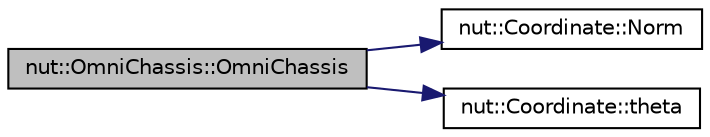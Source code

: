 digraph "nut::OmniChassis::OmniChassis"
{
 // LATEX_PDF_SIZE
  edge [fontname="Helvetica",fontsize="10",labelfontname="Helvetica",labelfontsize="10"];
  node [fontname="Helvetica",fontsize="10",shape=record];
  rankdir="LR";
  Node1 [label="nut::OmniChassis::OmniChassis",height=0.2,width=0.4,color="black", fillcolor="grey75", style="filled", fontcolor="black",tooltip="コンストラクタ"];
  Node1 -> Node2 [color="midnightblue",fontsize="10",style="solid",fontname="Helvetica"];
  Node2 [label="nut::Coordinate::Norm",height=0.2,width=0.4,color="black", fillcolor="white", style="filled",URL="$d4/d08/classnut_1_1_coordinate.html#ac43b657b737f9ca3d6543f75f74998ef",tooltip="x,yベクトルのノルムを返します"];
  Node1 -> Node3 [color="midnightblue",fontsize="10",style="solid",fontname="Helvetica"];
  Node3 [label="nut::Coordinate::theta",height=0.2,width=0.4,color="black", fillcolor="white", style="filled",URL="$d4/d08/classnut_1_1_coordinate.html#a59da2be52edeac1200e5159b3b0e866f",tooltip=" "];
}
